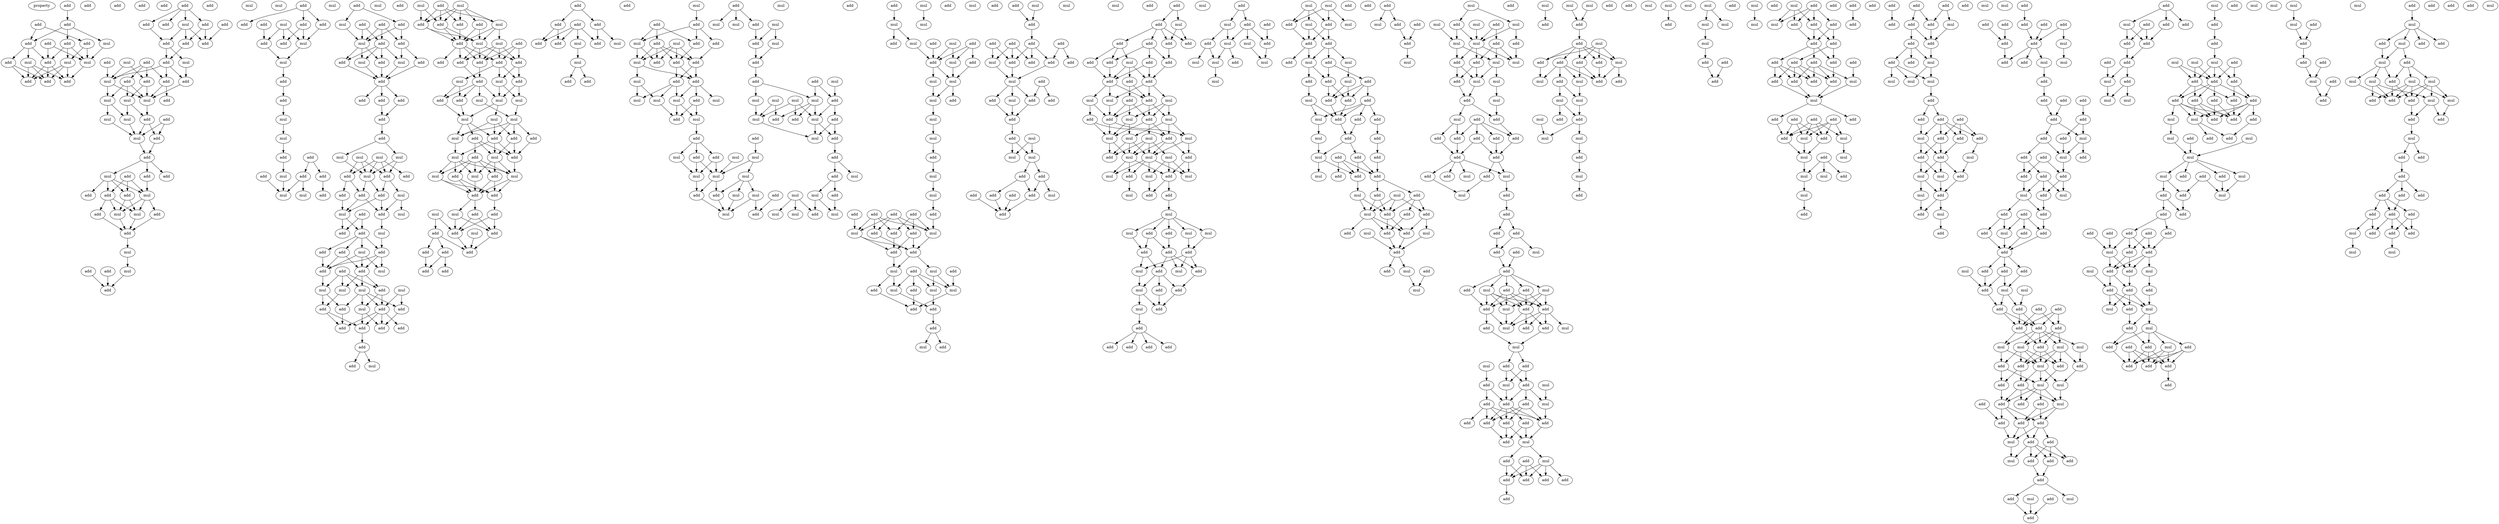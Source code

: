 digraph {
    node [fontcolor=black]
    property [mul=2,lf=1.7]
    0 [ label = add ];
    1 [ label = add ];
    2 [ label = add ];
    3 [ label = mul ];
    4 [ label = add ];
    5 [ label = add ];
    6 [ label = add ];
    7 [ label = add ];
    8 [ label = add ];
    9 [ label = mul ];
    10 [ label = add ];
    11 [ label = mul ];
    12 [ label = mul ];
    13 [ label = add ];
    14 [ label = add ];
    15 [ label = add ];
    16 [ label = add ];
    17 [ label = add ];
    18 [ label = add ];
    19 [ label = add ];
    20 [ label = add ];
    21 [ label = add ];
    22 [ label = add ];
    23 [ label = mul ];
    24 [ label = add ];
    25 [ label = add ];
    26 [ label = add ];
    27 [ label = add ];
    28 [ label = add ];
    29 [ label = mul ];
    30 [ label = mul ];
    31 [ label = add ];
    32 [ label = add ];
    33 [ label = add ];
    34 [ label = add ];
    35 [ label = add ];
    36 [ label = mul ];
    37 [ label = add ];
    38 [ label = add ];
    39 [ label = mul ];
    40 [ label = mul ];
    41 [ label = mul ];
    42 [ label = add ];
    43 [ label = mul ];
    44 [ label = add ];
    45 [ label = add ];
    46 [ label = mul ];
    47 [ label = mul ];
    48 [ label = add ];
    49 [ label = add ];
    50 [ label = add ];
    51 [ label = add ];
    52 [ label = add ];
    53 [ label = add ];
    54 [ label = mul ];
    55 [ label = add ];
    56 [ label = mul ];
    57 [ label = add ];
    58 [ label = add ];
    59 [ label = mul ];
    60 [ label = add ];
    61 [ label = add ];
    62 [ label = mul ];
    63 [ label = add ];
    64 [ label = mul ];
    65 [ label = add ];
    66 [ label = add ];
    67 [ label = mul ];
    68 [ label = mul ];
    69 [ label = mul ];
    70 [ label = add ];
    71 [ label = add ];
    72 [ label = add ];
    73 [ label = mul ];
    74 [ label = add ];
    75 [ label = add ];
    76 [ label = add ];
    77 [ label = mul ];
    78 [ label = add ];
    79 [ label = add ];
    80 [ label = mul ];
    81 [ label = add ];
    82 [ label = mul ];
    83 [ label = add ];
    84 [ label = mul ];
    85 [ label = mul ];
    86 [ label = add ];
    87 [ label = add ];
    88 [ label = add ];
    89 [ label = add ];
    90 [ label = mul ];
    91 [ label = add ];
    92 [ label = add ];
    93 [ label = mul ];
    94 [ label = mul ];
    95 [ label = add ];
    96 [ label = mul ];
    97 [ label = add ];
    98 [ label = add ];
    99 [ label = add ];
    100 [ label = add ];
    101 [ label = mul ];
    102 [ label = add ];
    103 [ label = mul ];
    104 [ label = add ];
    105 [ label = add ];
    106 [ label = add ];
    107 [ label = mul ];
    108 [ label = add ];
    109 [ label = add ];
    110 [ label = mul ];
    111 [ label = add ];
    112 [ label = add ];
    113 [ label = add ];
    114 [ label = add ];
    115 [ label = mul ];
    116 [ label = mul ];
    117 [ label = mul ];
    118 [ label = mul ];
    119 [ label = add ];
    120 [ label = mul ];
    121 [ label = add ];
    122 [ label = add ];
    123 [ label = add ];
    124 [ label = add ];
    125 [ label = mul ];
    126 [ label = add ];
    127 [ label = add ];
    128 [ label = add ];
    129 [ label = mul ];
    130 [ label = mul ];
    131 [ label = add ];
    132 [ label = mul ];
    133 [ label = add ];
    134 [ label = mul ];
    135 [ label = add ];
    136 [ label = add ];
    137 [ label = add ];
    138 [ label = mul ];
    139 [ label = add ];
    140 [ label = add ];
    141 [ label = add ];
    142 [ label = mul ];
    143 [ label = mul ];
    144 [ label = mul ];
    145 [ label = add ];
    146 [ label = mul ];
    147 [ label = add ];
    148 [ label = mul ];
    149 [ label = add ];
    150 [ label = add ];
    151 [ label = add ];
    152 [ label = add ];
    153 [ label = add ];
    154 [ label = add ];
    155 [ label = add ];
    156 [ label = add ];
    157 [ label = add ];
    158 [ label = mul ];
    159 [ label = add ];
    160 [ label = mul ];
    161 [ label = add ];
    162 [ label = mul ];
    163 [ label = mul ];
    164 [ label = add ];
    165 [ label = add ];
    166 [ label = add ];
    167 [ label = add ];
    168 [ label = mul ];
    169 [ label = add ];
    170 [ label = mul ];
    171 [ label = add ];
    172 [ label = add ];
    173 [ label = add ];
    174 [ label = add ];
    175 [ label = add ];
    176 [ label = add ];
    177 [ label = mul ];
    178 [ label = add ];
    179 [ label = add ];
    180 [ label = mul ];
    181 [ label = add ];
    182 [ label = add ];
    183 [ label = mul ];
    184 [ label = mul ];
    185 [ label = mul ];
    186 [ label = mul ];
    187 [ label = mul ];
    188 [ label = mul ];
    189 [ label = add ];
    190 [ label = add ];
    191 [ label = mul ];
    192 [ label = add ];
    193 [ label = add ];
    194 [ label = mul ];
    195 [ label = add ];
    196 [ label = mul ];
    197 [ label = add ];
    198 [ label = mul ];
    199 [ label = mul ];
    200 [ label = add ];
    201 [ label = mul ];
    202 [ label = add ];
    203 [ label = add ];
    204 [ label = add ];
    205 [ label = mul ];
    206 [ label = mul ];
    207 [ label = add ];
    208 [ label = add ];
    209 [ label = add ];
    210 [ label = add ];
    211 [ label = add ];
    212 [ label = mul ];
    213 [ label = add ];
    214 [ label = add ];
    215 [ label = add ];
    216 [ label = add ];
    217 [ label = add ];
    218 [ label = add ];
    219 [ label = add ];
    220 [ label = add ];
    221 [ label = add ];
    222 [ label = add ];
    223 [ label = mul ];
    224 [ label = mul ];
    225 [ label = add ];
    226 [ label = add ];
    227 [ label = mul ];
    228 [ label = add ];
    229 [ label = add ];
    230 [ label = add ];
    231 [ label = mul ];
    232 [ label = add ];
    233 [ label = add ];
    234 [ label = mul ];
    235 [ label = add ];
    236 [ label = add ];
    237 [ label = add ];
    238 [ label = mul ];
    239 [ label = mul ];
    240 [ label = add ];
    241 [ label = add ];
    242 [ label = add ];
    243 [ label = add ];
    244 [ label = mul ];
    245 [ label = add ];
    246 [ label = mul ];
    247 [ label = mul ];
    248 [ label = mul ];
    249 [ label = mul ];
    250 [ label = add ];
    251 [ label = add ];
    252 [ label = mul ];
    253 [ label = add ];
    254 [ label = add ];
    255 [ label = add ];
    256 [ label = mul ];
    257 [ label = mul ];
    258 [ label = mul ];
    259 [ label = add ];
    260 [ label = mul ];
    261 [ label = mul ];
    262 [ label = mul ];
    263 [ label = add ];
    264 [ label = add ];
    265 [ label = add ];
    266 [ label = mul ];
    267 [ label = mul ];
    268 [ label = mul ];
    269 [ label = add ];
    270 [ label = add ];
    271 [ label = mul ];
    272 [ label = mul ];
    273 [ label = mul ];
    274 [ label = mul ];
    275 [ label = add ];
    276 [ label = add ];
    277 [ label = mul ];
    278 [ label = add ];
    279 [ label = add ];
    280 [ label = mul ];
    281 [ label = add ];
    282 [ label = mul ];
    283 [ label = mul ];
    284 [ label = mul ];
    285 [ label = mul ];
    286 [ label = add ];
    287 [ label = mul ];
    288 [ label = add ];
    289 [ label = add ];
    290 [ label = mul ];
    291 [ label = add ];
    292 [ label = add ];
    293 [ label = mul ];
    294 [ label = add ];
    295 [ label = add ];
    296 [ label = mul ];
    297 [ label = add ];
    298 [ label = mul ];
    299 [ label = add ];
    300 [ label = mul ];
    301 [ label = add ];
    302 [ label = mul ];
    303 [ label = mul ];
    304 [ label = add ];
    305 [ label = mul ];
    306 [ label = mul ];
    307 [ label = add ];
    308 [ label = mul ];
    309 [ label = mul ];
    310 [ label = add ];
    311 [ label = add ];
    312 [ label = add ];
    313 [ label = add ];
    314 [ label = mul ];
    315 [ label = mul ];
    316 [ label = mul ];
    317 [ label = mul ];
    318 [ label = add ];
    319 [ label = mul ];
    320 [ label = mul ];
    321 [ label = add ];
    322 [ label = mul ];
    323 [ label = add ];
    324 [ label = mul ];
    325 [ label = mul ];
    326 [ label = mul ];
    327 [ label = mul ];
    328 [ label = add ];
    329 [ label = add ];
    330 [ label = add ];
    331 [ label = add ];
    332 [ label = add ];
    333 [ label = mul ];
    334 [ label = add ];
    335 [ label = add ];
    336 [ label = mul ];
    337 [ label = add ];
    338 [ label = add ];
    339 [ label = add ];
    340 [ label = add ];
    341 [ label = add ];
    342 [ label = mul ];
    343 [ label = add ];
    344 [ label = mul ];
    345 [ label = add ];
    346 [ label = mul ];
    347 [ label = add ];
    348 [ label = mul ];
    349 [ label = mul ];
    350 [ label = add ];
    351 [ label = add ];
    352 [ label = add ];
    353 [ label = mul ];
    354 [ label = add ];
    355 [ label = add ];
    356 [ label = mul ];
    357 [ label = mul ];
    358 [ label = add ];
    359 [ label = add ];
    360 [ label = add ];
    361 [ label = add ];
    362 [ label = add ];
    363 [ label = add ];
    364 [ label = mul ];
    365 [ label = add ];
    366 [ label = add ];
    367 [ label = add ];
    368 [ label = add ];
    369 [ label = mul ];
    370 [ label = add ];
    371 [ label = mul ];
    372 [ label = mul ];
    373 [ label = add ];
    374 [ label = add ];
    375 [ label = add ];
    376 [ label = add ];
    377 [ label = mul ];
    378 [ label = mul ];
    379 [ label = mul ];
    380 [ label = add ];
    381 [ label = add ];
    382 [ label = add ];
    383 [ label = add ];
    384 [ label = add ];
    385 [ label = add ];
    386 [ label = add ];
    387 [ label = mul ];
    388 [ label = add ];
    389 [ label = add ];
    390 [ label = mul ];
    391 [ label = add ];
    392 [ label = add ];
    393 [ label = add ];
    394 [ label = add ];
    395 [ label = add ];
    396 [ label = mul ];
    397 [ label = add ];
    398 [ label = add ];
    399 [ label = add ];
    400 [ label = add ];
    401 [ label = add ];
    402 [ label = add ];
    403 [ label = add ];
    404 [ label = mul ];
    405 [ label = mul ];
    406 [ label = mul ];
    407 [ label = add ];
    408 [ label = add ];
    409 [ label = mul ];
    410 [ label = add ];
    411 [ label = mul ];
    412 [ label = add ];
    413 [ label = add ];
    414 [ label = mul ];
    415 [ label = mul ];
    416 [ label = mul ];
    417 [ label = mul ];
    418 [ label = add ];
    419 [ label = add ];
    420 [ label = mul ];
    421 [ label = mul ];
    422 [ label = add ];
    423 [ label = mul ];
    424 [ label = add ];
    425 [ label = mul ];
    426 [ label = mul ];
    427 [ label = mul ];
    428 [ label = add ];
    429 [ label = add ];
    430 [ label = add ];
    431 [ label = mul ];
    432 [ label = mul ];
    433 [ label = mul ];
    434 [ label = mul ];
    435 [ label = mul ];
    436 [ label = add ];
    437 [ label = add ];
    438 [ label = add ];
    439 [ label = add ];
    440 [ label = add ];
    441 [ label = mul ];
    442 [ label = mul ];
    443 [ label = add ];
    444 [ label = add ];
    445 [ label = mul ];
    446 [ label = add ];
    447 [ label = add ];
    448 [ label = mul ];
    449 [ label = add ];
    450 [ label = add ];
    451 [ label = mul ];
    452 [ label = add ];
    453 [ label = add ];
    454 [ label = add ];
    455 [ label = add ];
    456 [ label = add ];
    457 [ label = mul ];
    458 [ label = add ];
    459 [ label = add ];
    460 [ label = add ];
    461 [ label = mul ];
    462 [ label = add ];
    463 [ label = mul ];
    464 [ label = add ];
    465 [ label = mul ];
    466 [ label = mul ];
    467 [ label = mul ];
    468 [ label = mul ];
    469 [ label = mul ];
    470 [ label = mul ];
    471 [ label = mul ];
    472 [ label = add ];
    473 [ label = mul ];
    474 [ label = add ];
    475 [ label = add ];
    476 [ label = add ];
    477 [ label = add ];
    478 [ label = mul ];
    479 [ label = add ];
    480 [ label = mul ];
    481 [ label = add ];
    482 [ label = add ];
    483 [ label = mul ];
    484 [ label = add ];
    485 [ label = add ];
    486 [ label = mul ];
    487 [ label = add ];
    488 [ label = add ];
    489 [ label = mul ];
    490 [ label = add ];
    491 [ label = add ];
    492 [ label = add ];
    493 [ label = add ];
    494 [ label = add ];
    495 [ label = mul ];
    496 [ label = mul ];
    497 [ label = add ];
    498 [ label = add ];
    499 [ label = add ];
    500 [ label = add ];
    501 [ label = add ];
    502 [ label = mul ];
    503 [ label = add ];
    504 [ label = add ];
    505 [ label = add ];
    506 [ label = mul ];
    507 [ label = mul ];
    508 [ label = add ];
    509 [ label = mul ];
    510 [ label = add ];
    511 [ label = add ];
    512 [ label = add ];
    513 [ label = add ];
    514 [ label = mul ];
    515 [ label = add ];
    516 [ label = mul ];
    517 [ label = add ];
    518 [ label = add ];
    519 [ label = mul ];
    520 [ label = add ];
    521 [ label = add ];
    522 [ label = mul ];
    523 [ label = add ];
    524 [ label = add ];
    525 [ label = add ];
    526 [ label = mul ];
    527 [ label = add ];
    528 [ label = add ];
    529 [ label = mul ];
    530 [ label = mul ];
    531 [ label = mul ];
    532 [ label = add ];
    533 [ label = mul ];
    534 [ label = add ];
    535 [ label = mul ];
    536 [ label = add ];
    537 [ label = add ];
    538 [ label = mul ];
    539 [ label = mul ];
    540 [ label = add ];
    541 [ label = add ];
    542 [ label = mul ];
    543 [ label = mul ];
    544 [ label = mul ];
    545 [ label = add ];
    546 [ label = mul ];
    547 [ label = add ];
    548 [ label = mul ];
    549 [ label = add ];
    550 [ label = add ];
    551 [ label = add ];
    552 [ label = mul ];
    553 [ label = add ];
    554 [ label = add ];
    555 [ label = add ];
    556 [ label = add ];
    557 [ label = add ];
    558 [ label = add ];
    559 [ label = add ];
    560 [ label = mul ];
    561 [ label = add ];
    562 [ label = mul ];
    563 [ label = add ];
    564 [ label = add ];
    565 [ label = add ];
    566 [ label = mul ];
    567 [ label = add ];
    568 [ label = add ];
    569 [ label = add ];
    570 [ label = add ];
    571 [ label = mul ];
    572 [ label = add ];
    573 [ label = mul ];
    574 [ label = add ];
    575 [ label = add ];
    576 [ label = add ];
    577 [ label = add ];
    578 [ label = mul ];
    579 [ label = mul ];
    580 [ label = add ];
    581 [ label = add ];
    582 [ label = add ];
    583 [ label = add ];
    584 [ label = mul ];
    585 [ label = add ];
    586 [ label = add ];
    587 [ label = mul ];
    588 [ label = mul ];
    589 [ label = add ];
    590 [ label = mul ];
    591 [ label = add ];
    592 [ label = add ];
    593 [ label = mul ];
    594 [ label = add ];
    595 [ label = add ];
    596 [ label = mul ];
    597 [ label = mul ];
    598 [ label = add ];
    599 [ label = mul ];
    600 [ label = add ];
    601 [ label = add ];
    602 [ label = add ];
    603 [ label = add ];
    604 [ label = add ];
    605 [ label = add ];
    606 [ label = add ];
    607 [ label = add ];
    608 [ label = mul ];
    609 [ label = mul ];
    610 [ label = add ];
    611 [ label = add ];
    612 [ label = add ];
    613 [ label = add ];
    614 [ label = add ];
    615 [ label = add ];
    616 [ label = add ];
    617 [ label = mul ];
    618 [ label = add ];
    619 [ label = mul ];
    620 [ label = add ];
    621 [ label = add ];
    622 [ label = add ];
    623 [ label = mul ];
    624 [ label = mul ];
    625 [ label = add ];
    626 [ label = add ];
    627 [ label = add ];
    628 [ label = add ];
    629 [ label = add ];
    630 [ label = mul ];
    631 [ label = add ];
    632 [ label = add ];
    633 [ label = mul ];
    634 [ label = mul ];
    635 [ label = mul ];
    636 [ label = mul ];
    637 [ label = add ];
    638 [ label = add ];
    639 [ label = mul ];
    640 [ label = mul ];
    641 [ label = mul ];
    642 [ label = add ];
    643 [ label = mul ];
    644 [ label = mul ];
    645 [ label = mul ];
    646 [ label = mul ];
    647 [ label = add ];
    648 [ label = add ];
    649 [ label = mul ];
    650 [ label = add ];
    651 [ label = mul ];
    652 [ label = mul ];
    653 [ label = add ];
    654 [ label = mul ];
    655 [ label = add ];
    656 [ label = add ];
    657 [ label = add ];
    658 [ label = mul ];
    659 [ label = add ];
    660 [ label = mul ];
    661 [ label = add ];
    662 [ label = mul ];
    663 [ label = add ];
    664 [ label = add ];
    665 [ label = add ];
    666 [ label = add ];
    667 [ label = add ];
    668 [ label = add ];
    669 [ label = add ];
    670 [ label = add ];
    671 [ label = add ];
    672 [ label = mul ];
    673 [ label = add ];
    674 [ label = add ];
    675 [ label = add ];
    676 [ label = add ];
    677 [ label = mul ];
    678 [ label = add ];
    679 [ label = add ];
    680 [ label = add ];
    681 [ label = add ];
    682 [ label = add ];
    683 [ label = mul ];
    684 [ label = add ];
    685 [ label = mul ];
    686 [ label = add ];
    687 [ label = add ];
    688 [ label = mul ];
    689 [ label = mul ];
    690 [ label = add ];
    691 [ label = mul ];
    692 [ label = mul ];
    693 [ label = add ];
    694 [ label = mul ];
    695 [ label = add ];
    696 [ label = add ];
    697 [ label = add ];
    698 [ label = add ];
    699 [ label = add ];
    700 [ label = add ];
    701 [ label = add ];
    702 [ label = add ];
    703 [ label = add ];
    704 [ label = add ];
    705 [ label = add ];
    706 [ label = mul ];
    707 [ label = add ];
    708 [ label = add ];
    709 [ label = mul ];
    710 [ label = mul ];
    711 [ label = add ];
    712 [ label = add ];
    713 [ label = mul ];
    714 [ label = mul ];
    715 [ label = mul ];
    716 [ label = add ];
    717 [ label = add ];
    718 [ label = add ];
    719 [ label = add ];
    720 [ label = add ];
    721 [ label = mul ];
    722 [ label = add ];
    723 [ label = add ];
    724 [ label = add ];
    725 [ label = mul ];
    726 [ label = add ];
    727 [ label = mul ];
    728 [ label = add ];
    729 [ label = mul ];
    730 [ label = mul ];
    731 [ label = add ];
    732 [ label = add ];
    733 [ label = mul ];
    734 [ label = mul ];
    735 [ label = add ];
    736 [ label = add ];
    737 [ label = add ];
    738 [ label = add ];
    739 [ label = add ];
    740 [ label = add ];
    741 [ label = add ];
    742 [ label = add ];
    743 [ label = mul ];
    744 [ label = add ];
    745 [ label = add ];
    746 [ label = add ];
    747 [ label = mul ];
    748 [ label = mul ];
    749 [ label = add ];
    750 [ label = add ];
    751 [ label = add ];
    752 [ label = add ];
    753 [ label = add ];
    754 [ label = add ];
    755 [ label = add ];
    756 [ label = add ];
    757 [ label = mul ];
    758 [ label = add ];
    759 [ label = add ];
    760 [ label = add ];
    761 [ label = mul ];
    762 [ label = add ];
    763 [ label = add ];
    764 [ label = add ];
    765 [ label = add ];
    766 [ label = mul ];
    767 [ label = mul ];
    768 [ label = add ];
    769 [ label = add ];
    770 [ label = add ];
    771 [ label = add ];
    772 [ label = mul ];
    773 [ label = add ];
    774 [ label = add ];
    775 [ label = add ];
    776 [ label = add ];
    777 [ label = mul ];
    778 [ label = add ];
    779 [ label = add ];
    780 [ label = add ];
    781 [ label = mul ];
    782 [ label = mul ];
    783 [ label = add ];
    784 [ label = add ];
    785 [ label = add ];
    786 [ label = add ];
    787 [ label = add ];
    788 [ label = add ];
    789 [ label = add ];
    790 [ label = mul ];
    791 [ label = mul ];
    792 [ label = add ];
    793 [ label = mul ];
    794 [ label = mul ];
    795 [ label = add ];
    796 [ label = mul ];
    797 [ label = add ];
    798 [ label = add ];
    799 [ label = add ];
    800 [ label = add ];
    801 [ label = mul ];
    802 [ label = add ];
    803 [ label = mul ];
    804 [ label = add ];
    805 [ label = mul ];
    806 [ label = add ];
    807 [ label = add ];
    808 [ label = add ];
    809 [ label = add ];
    810 [ label = add ];
    811 [ label = add ];
    812 [ label = add ];
    813 [ label = mul ];
    814 [ label = add ];
    815 [ label = add ];
    816 [ label = add ];
    817 [ label = mul ];
    818 [ label = add ];
    819 [ label = add ];
    820 [ label = add ];
    821 [ label = mul ];
    822 [ label = mul ];
    823 [ label = add ];
    824 [ label = add ];
    825 [ label = add ];
    826 [ label = add ];
    827 [ label = add ];
    828 [ label = add ];
    829 [ label = mul ];
    830 [ label = add ];
    831 [ label = add ];
    832 [ label = add ];
    833 [ label = add ];
    834 [ label = mul ];
    835 [ label = add ];
    836 [ label = mul ];
    837 [ label = add ];
    838 [ label = mul ];
    839 [ label = mul ];
    840 [ label = mul ];
    841 [ label = add ];
    842 [ label = add ];
    843 [ label = add ];
    844 [ label = mul ];
    845 [ label = mul ];
    846 [ label = mul ];
    847 [ label = add ];
    848 [ label = add ];
    849 [ label = add ];
    850 [ label = add ];
    851 [ label = add ];
    852 [ label = add ];
    853 [ label = add ];
    854 [ label = add ];
    855 [ label = add ];
    856 [ label = add ];
    857 [ label = mul ];
    858 [ label = add ];
    859 [ label = mul ];
    860 [ label = add ];
    861 [ label = add ];
    862 [ label = mul ];
    863 [ label = mul ];
    864 [ label = add ];
    865 [ label = mul ];
    866 [ label = add ];
    867 [ label = mul ];
    868 [ label = mul ];
    869 [ label = add ];
    870 [ label = add ];
    871 [ label = mul ];
    872 [ label = add ];
    873 [ label = add ];
    874 [ label = add ];
    875 [ label = add ];
    876 [ label = add ];
    877 [ label = add ];
    878 [ label = add ];
    879 [ label = add ];
    880 [ label = add ];
    881 [ label = mul ];
    882 [ label = add ];
    883 [ label = add ];
    884 [ label = add ];
    885 [ label = add ];
    886 [ label = mul ];
    887 [ label = mul ];
    888 [ label = add ];
    889 [ label = add ];
    890 [ label = add ];
    891 [ label = add ];
    892 [ label = mul ];
    893 [ label = mul ];
    894 [ label = add ];
    895 [ label = mul ];
    896 [ label = mul ];
    897 [ label = add ];
    898 [ label = add ];
    899 [ label = add ];
    900 [ label = add ];
    901 [ label = add ];
    902 [ label = add ];
    903 [ label = add ];
    904 [ label = mul ];
    905 [ label = add ];
    906 [ label = mul ];
    907 [ label = mul ];
    908 [ label = add ];
    909 [ label = mul ];
    910 [ label = add ];
    911 [ label = add ];
    912 [ label = add ];
    913 [ label = mul ];
    914 [ label = add ];
    915 [ label = add ];
    916 [ label = add ];
    917 [ label = mul ];
    918 [ label = add ];
    919 [ label = add ];
    920 [ label = add ];
    921 [ label = mul ];
    922 [ label = add ];
    923 [ label = mul ];
    924 [ label = add ];
    925 [ label = mul ];
    926 [ label = mul ];
    927 [ label = add ];
    928 [ label = mul ];
    929 [ label = mul ];
    930 [ label = mul ];
    931 [ label = add ];
    932 [ label = add ];
    933 [ label = add ];
    934 [ label = mul ];
    935 [ label = add ];
    936 [ label = add ];
    937 [ label = mul ];
    938 [ label = add ];
    939 [ label = add ];
    940 [ label = add ];
    941 [ label = add ];
    942 [ label = add ];
    943 [ label = add ];
    944 [ label = add ];
    945 [ label = add ];
    946 [ label = add ];
    947 [ label = add ];
    948 [ label = add ];
    949 [ label = mul ];
    950 [ label = add ];
    951 [ label = add ];
    952 [ label = add ];
    953 [ label = mul ];
    954 [ label = mul ];
    955 [ label = mul ];
    0 -> 2 [ name = 0 ];
    1 -> 5 [ name = 1 ];
    1 -> 6 [ name = 2 ];
    2 -> 3 [ name = 3 ];
    2 -> 5 [ name = 4 ];
    2 -> 7 [ name = 5 ];
    3 -> 11 [ name = 6 ];
    4 -> 10 [ name = 7 ];
    4 -> 11 [ name = 8 ];
    5 -> 8 [ name = 9 ];
    5 -> 10 [ name = 10 ];
    5 -> 12 [ name = 11 ];
    6 -> 9 [ name = 12 ];
    6 -> 11 [ name = 13 ];
    7 -> 9 [ name = 14 ];
    7 -> 10 [ name = 15 ];
    7 -> 11 [ name = 16 ];
    8 -> 13 [ name = 17 ];
    8 -> 14 [ name = 18 ];
    9 -> 13 [ name = 19 ];
    9 -> 14 [ name = 20 ];
    9 -> 16 [ name = 21 ];
    10 -> 13 [ name = 22 ];
    10 -> 14 [ name = 23 ];
    10 -> 16 [ name = 24 ];
    11 -> 16 [ name = 25 ];
    12 -> 13 [ name = 26 ];
    12 -> 14 [ name = 27 ];
    12 -> 16 [ name = 28 ];
    20 -> 22 [ name = 29 ];
    20 -> 23 [ name = 30 ];
    20 -> 24 [ name = 31 ];
    20 -> 25 [ name = 32 ];
    21 -> 26 [ name = 33 ];
    23 -> 26 [ name = 34 ];
    23 -> 27 [ name = 35 ];
    23 -> 28 [ name = 36 ];
    24 -> 26 [ name = 37 ];
    24 -> 27 [ name = 38 ];
    25 -> 28 [ name = 39 ];
    27 -> 32 [ name = 40 ];
    28 -> 30 [ name = 41 ];
    28 -> 32 [ name = 42 ];
    29 -> 34 [ name = 43 ];
    29 -> 36 [ name = 44 ];
    30 -> 38 [ name = 45 ];
    31 -> 36 [ name = 46 ];
    32 -> 36 [ name = 47 ];
    32 -> 37 [ name = 48 ];
    32 -> 38 [ name = 49 ];
    33 -> 34 [ name = 50 ];
    33 -> 35 [ name = 51 ];
    33 -> 36 [ name = 52 ];
    33 -> 37 [ name = 53 ];
    34 -> 40 [ name = 54 ];
    34 -> 41 [ name = 55 ];
    35 -> 39 [ name = 56 ];
    35 -> 40 [ name = 57 ];
    35 -> 41 [ name = 58 ];
    36 -> 39 [ name = 59 ];
    36 -> 41 [ name = 60 ];
    37 -> 41 [ name = 61 ];
    37 -> 42 [ name = 62 ];
    38 -> 41 [ name = 63 ];
    39 -> 43 [ name = 64 ];
    39 -> 46 [ name = 65 ];
    40 -> 43 [ name = 66 ];
    40 -> 45 [ name = 67 ];
    41 -> 45 [ name = 68 ];
    43 -> 47 [ name = 69 ];
    44 -> 47 [ name = 70 ];
    44 -> 48 [ name = 71 ];
    45 -> 47 [ name = 72 ];
    45 -> 48 [ name = 73 ];
    46 -> 47 [ name = 74 ];
    47 -> 50 [ name = 75 ];
    48 -> 50 [ name = 76 ];
    50 -> 51 [ name = 77 ];
    50 -> 53 [ name = 78 ];
    50 -> 54 [ name = 79 ];
    51 -> 56 [ name = 80 ];
    52 -> 55 [ name = 81 ];
    52 -> 56 [ name = 82 ];
    52 -> 58 [ name = 83 ];
    54 -> 55 [ name = 84 ];
    54 -> 56 [ name = 85 ];
    54 -> 57 [ name = 86 ];
    54 -> 58 [ name = 87 ];
    55 -> 59 [ name = 88 ];
    55 -> 61 [ name = 89 ];
    55 -> 62 [ name = 90 ];
    56 -> 59 [ name = 91 ];
    56 -> 60 [ name = 92 ];
    56 -> 62 [ name = 93 ];
    58 -> 59 [ name = 94 ];
    58 -> 62 [ name = 95 ];
    59 -> 63 [ name = 96 ];
    60 -> 63 [ name = 97 ];
    61 -> 63 [ name = 98 ];
    62 -> 63 [ name = 99 ];
    63 -> 64 [ name = 100 ];
    64 -> 69 [ name = 101 ];
    65 -> 70 [ name = 102 ];
    66 -> 70 [ name = 103 ];
    69 -> 70 [ name = 104 ];
    71 -> 72 [ name = 105 ];
    71 -> 74 [ name = 106 ];
    71 -> 75 [ name = 107 ];
    73 -> 77 [ name = 108 ];
    73 -> 78 [ name = 109 ];
    73 -> 79 [ name = 110 ];
    74 -> 77 [ name = 111 ];
    74 -> 79 [ name = 112 ];
    75 -> 77 [ name = 113 ];
    76 -> 78 [ name = 114 ];
    77 -> 80 [ name = 115 ];
    78 -> 80 [ name = 116 ];
    80 -> 81 [ name = 117 ];
    81 -> 83 [ name = 118 ];
    83 -> 84 [ name = 119 ];
    84 -> 85 [ name = 120 ];
    85 -> 87 [ name = 121 ];
    86 -> 88 [ name = 122 ];
    86 -> 91 [ name = 123 ];
    87 -> 90 [ name = 124 ];
    88 -> 92 [ name = 125 ];
    89 -> 94 [ name = 126 ];
    90 -> 94 [ name = 127 ];
    91 -> 93 [ name = 128 ];
    91 -> 94 [ name = 129 ];
    95 -> 96 [ name = 130 ];
    95 -> 98 [ name = 131 ];
    96 -> 101 [ name = 132 ];
    97 -> 101 [ name = 133 ];
    97 -> 102 [ name = 134 ];
    98 -> 100 [ name = 135 ];
    98 -> 101 [ name = 136 ];
    99 -> 100 [ name = 137 ];
    99 -> 101 [ name = 138 ];
    99 -> 102 [ name = 139 ];
    100 -> 106 [ name = 140 ];
    100 -> 107 [ name = 141 ];
    101 -> 103 [ name = 142 ];
    101 -> 104 [ name = 143 ];
    101 -> 105 [ name = 144 ];
    102 -> 103 [ name = 145 ];
    102 -> 104 [ name = 146 ];
    102 -> 105 [ name = 147 ];
    102 -> 107 [ name = 148 ];
    103 -> 108 [ name = 149 ];
    104 -> 108 [ name = 150 ];
    105 -> 108 [ name = 151 ];
    106 -> 108 [ name = 152 ];
    107 -> 108 [ name = 153 ];
    108 -> 109 [ name = 154 ];
    108 -> 111 [ name = 155 ];
    108 -> 112 [ name = 156 ];
    111 -> 113 [ name = 157 ];
    112 -> 113 [ name = 158 ];
    113 -> 114 [ name = 159 ];
    114 -> 115 [ name = 160 ];
    114 -> 116 [ name = 161 ];
    115 -> 120 [ name = 162 ];
    115 -> 121 [ name = 163 ];
    116 -> 120 [ name = 164 ];
    117 -> 119 [ name = 165 ];
    117 -> 120 [ name = 166 ];
    117 -> 121 [ name = 167 ];
    118 -> 119 [ name = 168 ];
    118 -> 120 [ name = 169 ];
    118 -> 121 [ name = 170 ];
    118 -> 122 [ name = 171 ];
    119 -> 123 [ name = 172 ];
    119 -> 126 [ name = 173 ];
    120 -> 124 [ name = 174 ];
    120 -> 126 [ name = 175 ];
    121 -> 124 [ name = 176 ];
    121 -> 125 [ name = 177 ];
    123 -> 130 [ name = 178 ];
    124 -> 127 [ name = 179 ];
    124 -> 130 [ name = 180 ];
    125 -> 127 [ name = 181 ];
    125 -> 129 [ name = 182 ];
    126 -> 127 [ name = 183 ];
    126 -> 130 [ name = 184 ];
    127 -> 132 [ name = 185 ];
    128 -> 131 [ name = 186 ];
    128 -> 133 [ name = 187 ];
    130 -> 131 [ name = 188 ];
    130 -> 133 [ name = 189 ];
    132 -> 137 [ name = 190 ];
    133 -> 134 [ name = 191 ];
    133 -> 135 [ name = 192 ];
    133 -> 136 [ name = 193 ];
    133 -> 137 [ name = 194 ];
    134 -> 138 [ name = 195 ];
    134 -> 140 [ name = 196 ];
    134 -> 141 [ name = 197 ];
    135 -> 140 [ name = 198 ];
    136 -> 140 [ name = 199 ];
    136 -> 141 [ name = 200 ];
    137 -> 138 [ name = 201 ];
    137 -> 140 [ name = 202 ];
    137 -> 141 [ name = 203 ];
    139 -> 142 [ name = 204 ];
    139 -> 143 [ name = 205 ];
    139 -> 144 [ name = 206 ];
    139 -> 145 [ name = 207 ];
    140 -> 143 [ name = 208 ];
    141 -> 142 [ name = 209 ];
    141 -> 144 [ name = 210 ];
    141 -> 145 [ name = 211 ];
    142 -> 148 [ name = 212 ];
    142 -> 149 [ name = 213 ];
    142 -> 150 [ name = 214 ];
    142 -> 151 [ name = 215 ];
    143 -> 147 [ name = 216 ];
    143 -> 151 [ name = 217 ];
    144 -> 147 [ name = 218 ];
    145 -> 148 [ name = 219 ];
    145 -> 150 [ name = 220 ];
    146 -> 149 [ name = 221 ];
    146 -> 150 [ name = 222 ];
    147 -> 152 [ name = 223 ];
    147 -> 155 [ name = 224 ];
    148 -> 153 [ name = 225 ];
    148 -> 155 [ name = 226 ];
    149 -> 153 [ name = 227 ];
    150 -> 152 [ name = 228 ];
    150 -> 153 [ name = 229 ];
    150 -> 154 [ name = 230 ];
    150 -> 155 [ name = 231 ];
    151 -> 152 [ name = 232 ];
    155 -> 156 [ name = 233 ];
    156 -> 157 [ name = 234 ];
    156 -> 158 [ name = 235 ];
    160 -> 164 [ name = 236 ];
    160 -> 165 [ name = 237 ];
    161 -> 163 [ name = 238 ];
    161 -> 164 [ name = 239 ];
    161 -> 165 [ name = 240 ];
    161 -> 167 [ name = 241 ];
    162 -> 163 [ name = 242 ];
    162 -> 164 [ name = 243 ];
    162 -> 165 [ name = 244 ];
    162 -> 166 [ name = 245 ];
    162 -> 167 [ name = 246 ];
    163 -> 168 [ name = 247 ];
    163 -> 169 [ name = 248 ];
    163 -> 170 [ name = 249 ];
    164 -> 168 [ name = 250 ];
    164 -> 169 [ name = 251 ];
    165 -> 168 [ name = 252 ];
    165 -> 169 [ name = 253 ];
    166 -> 168 [ name = 254 ];
    166 -> 169 [ name = 255 ];
    167 -> 169 [ name = 256 ];
    168 -> 172 [ name = 257 ];
    168 -> 174 [ name = 258 ];
    168 -> 176 [ name = 259 ];
    169 -> 172 [ name = 260 ];
    169 -> 173 [ name = 261 ];
    169 -> 174 [ name = 262 ];
    169 -> 175 [ name = 263 ];
    170 -> 172 [ name = 264 ];
    170 -> 173 [ name = 265 ];
    170 -> 174 [ name = 266 ];
    170 -> 176 [ name = 267 ];
    171 -> 172 [ name = 268 ];
    171 -> 173 [ name = 269 ];
    171 -> 176 [ name = 270 ];
    172 -> 179 [ name = 271 ];
    173 -> 177 [ name = 272 ];
    173 -> 178 [ name = 273 ];
    173 -> 180 [ name = 274 ];
    174 -> 179 [ name = 275 ];
    176 -> 178 [ name = 276 ];
    176 -> 180 [ name = 277 ];
    177 -> 181 [ name = 278 ];
    177 -> 182 [ name = 279 ];
    178 -> 183 [ name = 280 ];
    178 -> 184 [ name = 281 ];
    179 -> 181 [ name = 282 ];
    179 -> 182 [ name = 283 ];
    179 -> 183 [ name = 284 ];
    179 -> 185 [ name = 285 ];
    180 -> 183 [ name = 286 ];
    180 -> 184 [ name = 287 ];
    181 -> 186 [ name = 288 ];
    182 -> 186 [ name = 289 ];
    183 -> 186 [ name = 290 ];
    183 -> 187 [ name = 291 ];
    184 -> 188 [ name = 292 ];
    185 -> 188 [ name = 293 ];
    186 -> 191 [ name = 294 ];
    186 -> 192 [ name = 295 ];
    186 -> 193 [ name = 296 ];
    187 -> 189 [ name = 297 ];
    187 -> 191 [ name = 298 ];
    187 -> 193 [ name = 299 ];
    188 -> 189 [ name = 300 ];
    188 -> 190 [ name = 301 ];
    188 -> 191 [ name = 302 ];
    188 -> 193 [ name = 303 ];
    189 -> 194 [ name = 304 ];
    189 -> 197 [ name = 305 ];
    190 -> 197 [ name = 306 ];
    191 -> 196 [ name = 307 ];
    192 -> 194 [ name = 308 ];
    192 -> 195 [ name = 309 ];
    192 -> 197 [ name = 310 ];
    193 -> 194 [ name = 311 ];
    193 -> 196 [ name = 312 ];
    193 -> 197 [ name = 313 ];
    194 -> 198 [ name = 314 ];
    194 -> 200 [ name = 315 ];
    194 -> 201 [ name = 316 ];
    195 -> 198 [ name = 317 ];
    195 -> 199 [ name = 318 ];
    195 -> 200 [ name = 319 ];
    195 -> 201 [ name = 320 ];
    195 -> 202 [ name = 321 ];
    196 -> 198 [ name = 322 ];
    196 -> 199 [ name = 323 ];
    196 -> 201 [ name = 324 ];
    196 -> 202 [ name = 325 ];
    197 -> 198 [ name = 326 ];
    198 -> 203 [ name = 327 ];
    198 -> 204 [ name = 328 ];
    199 -> 203 [ name = 329 ];
    199 -> 204 [ name = 330 ];
    200 -> 203 [ name = 331 ];
    200 -> 204 [ name = 332 ];
    201 -> 203 [ name = 333 ];
    202 -> 203 [ name = 334 ];
    202 -> 204 [ name = 335 ];
    203 -> 206 [ name = 336 ];
    203 -> 208 [ name = 337 ];
    204 -> 207 [ name = 338 ];
    205 -> 209 [ name = 339 ];
    205 -> 210 [ name = 340 ];
    206 -> 210 [ name = 341 ];
    206 -> 211 [ name = 342 ];
    207 -> 210 [ name = 343 ];
    207 -> 211 [ name = 344 ];
    208 -> 210 [ name = 345 ];
    208 -> 211 [ name = 346 ];
    209 -> 213 [ name = 347 ];
    209 -> 214 [ name = 348 ];
    209 -> 215 [ name = 349 ];
    210 -> 213 [ name = 350 ];
    211 -> 213 [ name = 351 ];
    212 -> 213 [ name = 352 ];
    214 -> 217 [ name = 353 ];
    215 -> 216 [ name = 354 ];
    215 -> 217 [ name = 355 ];
    218 -> 220 [ name = 356 ];
    218 -> 221 [ name = 357 ];
    219 -> 222 [ name = 358 ];
    219 -> 223 [ name = 359 ];
    219 -> 225 [ name = 360 ];
    219 -> 226 [ name = 361 ];
    220 -> 224 [ name = 362 ];
    220 -> 226 [ name = 363 ];
    221 -> 222 [ name = 364 ];
    221 -> 225 [ name = 365 ];
    223 -> 227 [ name = 366 ];
    227 -> 228 [ name = 367 ];
    227 -> 229 [ name = 368 ];
    231 -> 232 [ name = 369 ];
    232 -> 235 [ name = 370 ];
    232 -> 237 [ name = 371 ];
    232 -> 238 [ name = 372 ];
    233 -> 235 [ name = 373 ];
    233 -> 236 [ name = 374 ];
    233 -> 238 [ name = 375 ];
    234 -> 239 [ name = 376 ];
    234 -> 240 [ name = 377 ];
    234 -> 241 [ name = 378 ];
    234 -> 242 [ name = 379 ];
    235 -> 240 [ name = 380 ];
    236 -> 239 [ name = 381 ];
    236 -> 240 [ name = 382 ];
    236 -> 241 [ name = 383 ];
    236 -> 242 [ name = 384 ];
    237 -> 241 [ name = 385 ];
    238 -> 239 [ name = 386 ];
    238 -> 242 [ name = 387 ];
    239 -> 243 [ name = 388 ];
    239 -> 244 [ name = 389 ];
    240 -> 243 [ name = 390 ];
    240 -> 245 [ name = 391 ];
    241 -> 243 [ name = 392 ];
    241 -> 245 [ name = 393 ];
    243 -> 248 [ name = 394 ];
    243 -> 249 [ name = 395 ];
    243 -> 250 [ name = 396 ];
    244 -> 246 [ name = 397 ];
    244 -> 247 [ name = 398 ];
    245 -> 246 [ name = 399 ];
    245 -> 247 [ name = 400 ];
    245 -> 248 [ name = 401 ];
    247 -> 251 [ name = 402 ];
    248 -> 251 [ name = 403 ];
    248 -> 252 [ name = 404 ];
    250 -> 251 [ name = 405 ];
    250 -> 252 [ name = 406 ];
    252 -> 253 [ name = 407 ];
    253 -> 255 [ name = 408 ];
    253 -> 256 [ name = 409 ];
    253 -> 259 [ name = 410 ];
    254 -> 257 [ name = 411 ];
    255 -> 260 [ name = 412 ];
    255 -> 261 [ name = 413 ];
    256 -> 260 [ name = 414 ];
    257 -> 261 [ name = 415 ];
    257 -> 262 [ name = 416 ];
    258 -> 261 [ name = 417 ];
    259 -> 260 [ name = 418 ];
    259 -> 261 [ name = 419 ];
    260 -> 263 [ name = 420 ];
    261 -> 263 [ name = 421 ];
    261 -> 265 [ name = 422 ];
    262 -> 265 [ name = 423 ];
    262 -> 266 [ name = 424 ];
    262 -> 267 [ name = 425 ];
    263 -> 268 [ name = 426 ];
    264 -> 269 [ name = 427 ];
    265 -> 268 [ name = 428 ];
    266 -> 268 [ name = 429 ];
    266 -> 269 [ name = 430 ];
    267 -> 268 [ name = 431 ];
    270 -> 271 [ name = 432 ];
    270 -> 273 [ name = 433 ];
    270 -> 275 [ name = 434 ];
    274 -> 276 [ name = 435 ];
    274 -> 277 [ name = 436 ];
    275 -> 276 [ name = 437 ];
    276 -> 278 [ name = 438 ];
    277 -> 278 [ name = 439 ];
    278 -> 279 [ name = 440 ];
    279 -> 283 [ name = 441 ];
    279 -> 284 [ name = 442 ];
    280 -> 286 [ name = 443 ];
    281 -> 284 [ name = 444 ];
    281 -> 286 [ name = 445 ];
    282 -> 287 [ name = 446 ];
    282 -> 290 [ name = 447 ];
    282 -> 291 [ name = 448 ];
    283 -> 287 [ name = 449 ];
    284 -> 289 [ name = 450 ];
    284 -> 290 [ name = 451 ];
    284 -> 291 [ name = 452 ];
    285 -> 287 [ name = 453 ];
    285 -> 289 [ name = 454 ];
    286 -> 288 [ name = 455 ];
    286 -> 290 [ name = 456 ];
    287 -> 293 [ name = 457 ];
    288 -> 292 [ name = 458 ];
    288 -> 293 [ name = 459 ];
    290 -> 292 [ name = 460 ];
    290 -> 293 [ name = 461 ];
    292 -> 294 [ name = 462 ];
    294 -> 295 [ name = 463 ];
    294 -> 296 [ name = 464 ];
    295 -> 298 [ name = 465 ];
    295 -> 299 [ name = 466 ];
    298 -> 301 [ name = 467 ];
    298 -> 305 [ name = 468 ];
    299 -> 305 [ name = 469 ];
    300 -> 301 [ name = 470 ];
    300 -> 302 [ name = 471 ];
    300 -> 303 [ name = 472 ];
    304 -> 306 [ name = 473 ];
    306 -> 309 [ name = 474 ];
    306 -> 310 [ name = 475 ];
    307 -> 312 [ name = 476 ];
    308 -> 312 [ name = 477 ];
    308 -> 314 [ name = 478 ];
    309 -> 312 [ name = 479 ];
    311 -> 312 [ name = 480 ];
    311 -> 313 [ name = 481 ];
    311 -> 314 [ name = 482 ];
    312 -> 315 [ name = 483 ];
    312 -> 316 [ name = 484 ];
    313 -> 315 [ name = 485 ];
    314 -> 315 [ name = 486 ];
    315 -> 317 [ name = 487 ];
    315 -> 318 [ name = 488 ];
    316 -> 317 [ name = 489 ];
    317 -> 319 [ name = 490 ];
    319 -> 322 [ name = 491 ];
    320 -> 324 [ name = 492 ];
    322 -> 323 [ name = 493 ];
    323 -> 325 [ name = 494 ];
    325 -> 327 [ name = 495 ];
    327 -> 328 [ name = 496 ];
    328 -> 333 [ name = 497 ];
    329 -> 333 [ name = 498 ];
    329 -> 334 [ name = 499 ];
    329 -> 335 [ name = 500 ];
    330 -> 333 [ name = 501 ];
    330 -> 334 [ name = 502 ];
    330 -> 336 [ name = 503 ];
    330 -> 337 [ name = 504 ];
    331 -> 336 [ name = 505 ];
    332 -> 333 [ name = 506 ];
    332 -> 335 [ name = 507 ];
    332 -> 336 [ name = 508 ];
    332 -> 337 [ name = 509 ];
    333 -> 338 [ name = 510 ];
    334 -> 338 [ name = 511 ];
    334 -> 339 [ name = 512 ];
    335 -> 339 [ name = 513 ];
    336 -> 338 [ name = 514 ];
    336 -> 339 [ name = 515 ];
    337 -> 338 [ name = 516 ];
    338 -> 342 [ name = 517 ];
    338 -> 344 [ name = 518 ];
    339 -> 342 [ name = 519 ];
    341 -> 346 [ name = 520 ];
    341 -> 347 [ name = 521 ];
    341 -> 348 [ name = 522 ];
    341 -> 349 [ name = 523 ];
    342 -> 345 [ name = 524 ];
    342 -> 349 [ name = 525 ];
    343 -> 346 [ name = 526 ];
    344 -> 346 [ name = 527 ];
    344 -> 348 [ name = 528 ];
    345 -> 350 [ name = 529 ];
    346 -> 350 [ name = 530 ];
    347 -> 350 [ name = 531 ];
    348 -> 351 [ name = 532 ];
    349 -> 351 [ name = 533 ];
    351 -> 352 [ name = 534 ];
    352 -> 353 [ name = 535 ];
    352 -> 354 [ name = 536 ];
    355 -> 358 [ name = 537 ];
    357 -> 358 [ name = 538 ];
    358 -> 360 [ name = 539 ];
    359 -> 363 [ name = 540 ];
    359 -> 364 [ name = 541 ];
    359 -> 365 [ name = 542 ];
    360 -> 363 [ name = 543 ];
    360 -> 365 [ name = 544 ];
    360 -> 366 [ name = 545 ];
    361 -> 363 [ name = 546 ];
    361 -> 364 [ name = 547 ];
    362 -> 366 [ name = 548 ];
    362 -> 367 [ name = 549 ];
    363 -> 369 [ name = 550 ];
    364 -> 369 [ name = 551 ];
    366 -> 369 [ name = 552 ];
    368 -> 370 [ name = 553 ];
    368 -> 373 [ name = 554 ];
    369 -> 370 [ name = 555 ];
    369 -> 372 [ name = 556 ];
    369 -> 374 [ name = 557 ];
    370 -> 375 [ name = 558 ];
    372 -> 375 [ name = 559 ];
    374 -> 375 [ name = 560 ];
    375 -> 376 [ name = 561 ];
    376 -> 378 [ name = 562 ];
    376 -> 379 [ name = 563 ];
    377 -> 378 [ name = 564 ];
    377 -> 379 [ name = 565 ];
    379 -> 381 [ name = 566 ];
    379 -> 382 [ name = 567 ];
    381 -> 383 [ name = 568 ];
    381 -> 387 [ name = 569 ];
    382 -> 383 [ name = 570 ];
    382 -> 385 [ name = 571 ];
    383 -> 388 [ name = 572 ];
    384 -> 388 [ name = 573 ];
    385 -> 388 [ name = 574 ];
    386 -> 388 [ name = 575 ];
    389 -> 390 [ name = 576 ];
    389 -> 391 [ name = 577 ];
    390 -> 394 [ name = 578 ];
    390 -> 395 [ name = 579 ];
    391 -> 392 [ name = 580 ];
    391 -> 393 [ name = 581 ];
    391 -> 394 [ name = 582 ];
    391 -> 395 [ name = 583 ];
    392 -> 397 [ name = 584 ];
    392 -> 399 [ name = 585 ];
    392 -> 400 [ name = 586 ];
    393 -> 396 [ name = 587 ];
    393 -> 398 [ name = 588 ];
    393 -> 399 [ name = 589 ];
    394 -> 400 [ name = 590 ];
    396 -> 401 [ name = 591 ];
    396 -> 402 [ name = 592 ];
    396 -> 403 [ name = 593 ];
    397 -> 402 [ name = 594 ];
    397 -> 403 [ name = 595 ];
    398 -> 403 [ name = 596 ];
    399 -> 403 [ name = 597 ];
    400 -> 402 [ name = 598 ];
    401 -> 407 [ name = 599 ];
    401 -> 408 [ name = 600 ];
    402 -> 405 [ name = 601 ];
    402 -> 406 [ name = 602 ];
    402 -> 408 [ name = 603 ];
    403 -> 404 [ name = 604 ];
    403 -> 405 [ name = 605 ];
    403 -> 408 [ name = 606 ];
    404 -> 410 [ name = 607 ];
    404 -> 413 [ name = 608 ];
    405 -> 413 [ name = 609 ];
    406 -> 409 [ name = 610 ];
    406 -> 411 [ name = 611 ];
    406 -> 412 [ name = 612 ];
    407 -> 411 [ name = 613 ];
    407 -> 412 [ name = 614 ];
    407 -> 413 [ name = 615 ];
    408 -> 409 [ name = 616 ];
    408 -> 412 [ name = 617 ];
    408 -> 413 [ name = 618 ];
    409 -> 415 [ name = 619 ];
    409 -> 417 [ name = 620 ];
    409 -> 418 [ name = 621 ];
    410 -> 416 [ name = 622 ];
    410 -> 418 [ name = 623 ];
    411 -> 415 [ name = 624 ];
    411 -> 416 [ name = 625 ];
    412 -> 414 [ name = 626 ];
    412 -> 416 [ name = 627 ];
    412 -> 418 [ name = 628 ];
    413 -> 416 [ name = 629 ];
    413 -> 417 [ name = 630 ];
    414 -> 420 [ name = 631 ];
    414 -> 421 [ name = 632 ];
    414 -> 422 [ name = 633 ];
    414 -> 423 [ name = 634 ];
    415 -> 420 [ name = 635 ];
    415 -> 421 [ name = 636 ];
    415 -> 422 [ name = 637 ];
    416 -> 420 [ name = 638 ];
    416 -> 422 [ name = 639 ];
    417 -> 419 [ name = 640 ];
    417 -> 421 [ name = 641 ];
    418 -> 419 [ name = 642 ];
    418 -> 420 [ name = 643 ];
    418 -> 421 [ name = 644 ];
    419 -> 424 [ name = 645 ];
    419 -> 427 [ name = 646 ];
    420 -> 424 [ name = 647 ];
    420 -> 426 [ name = 648 ];
    420 -> 428 [ name = 649 ];
    421 -> 425 [ name = 650 ];
    421 -> 426 [ name = 651 ];
    421 -> 427 [ name = 652 ];
    421 -> 428 [ name = 653 ];
    423 -> 424 [ name = 654 ];
    423 -> 425 [ name = 655 ];
    423 -> 427 [ name = 656 ];
    424 -> 429 [ name = 657 ];
    424 -> 430 [ name = 658 ];
    425 -> 429 [ name = 659 ];
    428 -> 431 [ name = 660 ];
    430 -> 432 [ name = 661 ];
    432 -> 433 [ name = 662 ];
    432 -> 434 [ name = 663 ];
    432 -> 435 [ name = 664 ];
    432 -> 436 [ name = 665 ];
    432 -> 437 [ name = 666 ];
    433 -> 438 [ name = 667 ];
    434 -> 439 [ name = 668 ];
    435 -> 438 [ name = 669 ];
    436 -> 440 [ name = 670 ];
    437 -> 439 [ name = 671 ];
    437 -> 440 [ name = 672 ];
    438 -> 441 [ name = 673 ];
    438 -> 442 [ name = 674 ];
    438 -> 444 [ name = 675 ];
    439 -> 441 [ name = 676 ];
    439 -> 443 [ name = 677 ];
    440 -> 442 [ name = 678 ];
    440 -> 443 [ name = 679 ];
    440 -> 444 [ name = 680 ];
    441 -> 445 [ name = 681 ];
    443 -> 445 [ name = 682 ];
    443 -> 446 [ name = 683 ];
    443 -> 447 [ name = 684 ];
    444 -> 446 [ name = 685 ];
    445 -> 448 [ name = 686 ];
    445 -> 449 [ name = 687 ];
    446 -> 449 [ name = 688 ];
    447 -> 449 [ name = 689 ];
    448 -> 450 [ name = 690 ];
    450 -> 452 [ name = 691 ];
    450 -> 453 [ name = 692 ];
    450 -> 454 [ name = 693 ];
    450 -> 455 [ name = 694 ];
    456 -> 457 [ name = 695 ];
    456 -> 458 [ name = 696 ];
    457 -> 460 [ name = 697 ];
    457 -> 463 [ name = 698 ];
    458 -> 461 [ name = 699 ];
    458 -> 462 [ name = 700 ];
    458 -> 463 [ name = 701 ];
    459 -> 462 [ name = 702 ];
    460 -> 466 [ name = 703 ];
    460 -> 467 [ name = 704 ];
    461 -> 465 [ name = 705 ];
    462 -> 465 [ name = 706 ];
    463 -> 464 [ name = 707 ];
    463 -> 467 [ name = 708 ];
    467 -> 468 [ name = 709 ];
    469 -> 471 [ name = 710 ];
    469 -> 472 [ name = 711 ];
    469 -> 474 [ name = 712 ];
    470 -> 472 [ name = 713 ];
    470 -> 473 [ name = 714 ];
    470 -> 474 [ name = 715 ];
    471 -> 475 [ name = 716 ];
    471 -> 476 [ name = 717 ];
    472 -> 475 [ name = 718 ];
    474 -> 475 [ name = 719 ];
    474 -> 476 [ name = 720 ];
    475 -> 477 [ name = 721 ];
    475 -> 478 [ name = 722 ];
    476 -> 478 [ name = 723 ];
    476 -> 479 [ name = 724 ];
    476 -> 480 [ name = 725 ];
    478 -> 481 [ name = 726 ];
    478 -> 484 [ name = 727 ];
    479 -> 481 [ name = 728 ];
    479 -> 482 [ name = 729 ];
    480 -> 483 [ name = 730 ];
    481 -> 485 [ name = 731 ];
    481 -> 487 [ name = 732 ];
    482 -> 485 [ name = 733 ];
    482 -> 487 [ name = 734 ];
    482 -> 488 [ name = 735 ];
    483 -> 485 [ name = 736 ];
    483 -> 487 [ name = 737 ];
    484 -> 486 [ name = 738 ];
    485 -> 491 [ name = 739 ];
    486 -> 489 [ name = 740 ];
    486 -> 491 [ name = 741 ];
    487 -> 491 [ name = 742 ];
    488 -> 489 [ name = 743 ];
    488 -> 490 [ name = 744 ];
    488 -> 491 [ name = 745 ];
    488 -> 492 [ name = 746 ];
    489 -> 495 [ name = 747 ];
    490 -> 494 [ name = 748 ];
    491 -> 494 [ name = 749 ];
    492 -> 493 [ name = 750 ];
    493 -> 497 [ name = 751 ];
    494 -> 496 [ name = 752 ];
    494 -> 499 [ name = 753 ];
    495 -> 496 [ name = 754 ];
    496 -> 500 [ name = 755 ];
    496 -> 502 [ name = 756 ];
    497 -> 503 [ name = 757 ];
    498 -> 500 [ name = 758 ];
    498 -> 501 [ name = 759 ];
    498 -> 503 [ name = 760 ];
    499 -> 500 [ name = 761 ];
    499 -> 503 [ name = 762 ];
    500 -> 507 [ name = 763 ];
    503 -> 504 [ name = 764 ];
    503 -> 505 [ name = 765 ];
    504 -> 508 [ name = 766 ];
    504 -> 509 [ name = 767 ];
    505 -> 508 [ name = 768 ];
    505 -> 510 [ name = 769 ];
    505 -> 511 [ name = 770 ];
    506 -> 508 [ name = 771 ];
    506 -> 509 [ name = 772 ];
    506 -> 511 [ name = 773 ];
    507 -> 508 [ name = 774 ];
    507 -> 509 [ name = 775 ];
    508 -> 513 [ name = 776 ];
    508 -> 515 [ name = 777 ];
    509 -> 512 [ name = 778 ];
    509 -> 513 [ name = 779 ];
    509 -> 515 [ name = 780 ];
    510 -> 515 [ name = 781 ];
    511 -> 513 [ name = 782 ];
    511 -> 514 [ name = 783 ];
    513 -> 517 [ name = 784 ];
    514 -> 517 [ name = 785 ];
    515 -> 517 [ name = 786 ];
    516 -> 517 [ name = 787 ];
    517 -> 519 [ name = 788 ];
    517 -> 520 [ name = 789 ];
    518 -> 522 [ name = 790 ];
    519 -> 522 [ name = 791 ];
    524 -> 526 [ name = 792 ];
    524 -> 527 [ name = 793 ];
    525 -> 528 [ name = 794 ];
    527 -> 528 [ name = 795 ];
    528 -> 529 [ name = 796 ];
    530 -> 531 [ name = 797 ];
    530 -> 532 [ name = 798 ];
    531 -> 537 [ name = 799 ];
    531 -> 539 [ name = 800 ];
    532 -> 538 [ name = 801 ];
    532 -> 539 [ name = 802 ];
    533 -> 538 [ name = 803 ];
    534 -> 536 [ name = 804 ];
    534 -> 539 [ name = 805 ];
    535 -> 539 [ name = 806 ];
    536 -> 540 [ name = 807 ];
    536 -> 542 [ name = 808 ];
    536 -> 543 [ name = 809 ];
    537 -> 543 [ name = 810 ];
    538 -> 541 [ name = 811 ];
    538 -> 542 [ name = 812 ];
    539 -> 540 [ name = 813 ];
    539 -> 541 [ name = 814 ];
    539 -> 543 [ name = 815 ];
    540 -> 545 [ name = 816 ];
    540 -> 546 [ name = 817 ];
    541 -> 545 [ name = 818 ];
    541 -> 546 [ name = 819 ];
    542 -> 544 [ name = 820 ];
    542 -> 546 [ name = 821 ];
    544 -> 548 [ name = 822 ];
    545 -> 549 [ name = 823 ];
    546 -> 549 [ name = 824 ];
    548 -> 551 [ name = 825 ];
    549 -> 551 [ name = 826 ];
    549 -> 552 [ name = 827 ];
    550 -> 554 [ name = 828 ];
    550 -> 555 [ name = 829 ];
    550 -> 556 [ name = 830 ];
    550 -> 557 [ name = 831 ];
    551 -> 557 [ name = 832 ];
    552 -> 553 [ name = 833 ];
    552 -> 555 [ name = 834 ];
    553 -> 559 [ name = 835 ];
    554 -> 558 [ name = 836 ];
    554 -> 559 [ name = 837 ];
    555 -> 559 [ name = 838 ];
    556 -> 558 [ name = 839 ];
    557 -> 558 [ name = 840 ];
    558 -> 560 [ name = 841 ];
    558 -> 564 [ name = 842 ];
    559 -> 560 [ name = 843 ];
    559 -> 561 [ name = 844 ];
    559 -> 562 [ name = 845 ];
    559 -> 563 [ name = 846 ];
    560 -> 565 [ name = 847 ];
    561 -> 566 [ name = 848 ];
    564 -> 566 [ name = 849 ];
    565 -> 567 [ name = 850 ];
    567 -> 568 [ name = 851 ];
    567 -> 569 [ name = 852 ];
    568 -> 570 [ name = 853 ];
    569 -> 570 [ name = 854 ];
    569 -> 573 [ name = 855 ];
    570 -> 574 [ name = 856 ];
    571 -> 575 [ name = 857 ];
    572 -> 574 [ name = 858 ];
    574 -> 576 [ name = 859 ];
    574 -> 577 [ name = 860 ];
    574 -> 578 [ name = 861 ];
    574 -> 579 [ name = 862 ];
    574 -> 580 [ name = 863 ];
    576 -> 581 [ name = 864 ];
    576 -> 582 [ name = 865 ];
    576 -> 583 [ name = 866 ];
    576 -> 584 [ name = 867 ];
    577 -> 581 [ name = 868 ];
    577 -> 582 [ name = 869 ];
    577 -> 583 [ name = 870 ];
    578 -> 582 [ name = 871 ];
    578 -> 583 [ name = 872 ];
    578 -> 584 [ name = 873 ];
    579 -> 581 [ name = 874 ];
    579 -> 582 [ name = 875 ];
    579 -> 583 [ name = 876 ];
    579 -> 584 [ name = 877 ];
    580 -> 581 [ name = 878 ];
    581 -> 585 [ name = 879 ];
    581 -> 587 [ name = 880 ];
    582 -> 586 [ name = 881 ];
    582 -> 587 [ name = 882 ];
    582 -> 588 [ name = 883 ];
    582 -> 589 [ name = 884 ];
    583 -> 586 [ name = 885 ];
    583 -> 587 [ name = 886 ];
    583 -> 589 [ name = 887 ];
    584 -> 587 [ name = 888 ];
    585 -> 590 [ name = 889 ];
    586 -> 590 [ name = 890 ];
    590 -> 591 [ name = 891 ];
    590 -> 592 [ name = 892 ];
    591 -> 595 [ name = 893 ];
    591 -> 596 [ name = 894 ];
    592 -> 595 [ name = 895 ];
    592 -> 596 [ name = 896 ];
    593 -> 594 [ name = 897 ];
    594 -> 598 [ name = 898 ];
    594 -> 601 [ name = 899 ];
    595 -> 598 [ name = 900 ];
    595 -> 599 [ name = 901 ];
    595 -> 600 [ name = 902 ];
    596 -> 598 [ name = 903 ];
    597 -> 599 [ name = 904 ];
    598 -> 602 [ name = 905 ];
    598 -> 603 [ name = 906 ];
    598 -> 604 [ name = 907 ];
    598 -> 605 [ name = 908 ];
    599 -> 604 [ name = 909 ];
    600 -> 603 [ name = 910 ];
    600 -> 604 [ name = 911 ];
    600 -> 605 [ name = 912 ];
    601 -> 603 [ name = 913 ];
    601 -> 604 [ name = 914 ];
    601 -> 605 [ name = 915 ];
    601 -> 606 [ name = 916 ];
    602 -> 607 [ name = 917 ];
    602 -> 608 [ name = 918 ];
    603 -> 607 [ name = 919 ];
    604 -> 608 [ name = 920 ];
    605 -> 607 [ name = 921 ];
    605 -> 608 [ name = 922 ];
    608 -> 609 [ name = 923 ];
    608 -> 611 [ name = 924 ];
    609 -> 612 [ name = 925 ];
    609 -> 613 [ name = 926 ];
    609 -> 614 [ name = 927 ];
    609 -> 615 [ name = 928 ];
    610 -> 612 [ name = 929 ];
    610 -> 614 [ name = 930 ];
    610 -> 615 [ name = 931 ];
    611 -> 612 [ name = 932 ];
    611 -> 615 [ name = 933 ];
    612 -> 616 [ name = 934 ];
    617 -> 620 [ name = 935 ];
    619 -> 620 [ name = 936 ];
    620 -> 622 [ name = 937 ];
    622 -> 624 [ name = 938 ];
    622 -> 625 [ name = 939 ];
    622 -> 626 [ name = 940 ];
    622 -> 627 [ name = 941 ];
    622 -> 628 [ name = 942 ];
    623 -> 624 [ name = 943 ];
    623 -> 625 [ name = 944 ];
    623 -> 627 [ name = 945 ];
    623 -> 628 [ name = 946 ];
    624 -> 629 [ name = 947 ];
    624 -> 632 [ name = 948 ];
    625 -> 629 [ name = 949 ];
    626 -> 629 [ name = 950 ];
    626 -> 630 [ name = 951 ];
    626 -> 631 [ name = 952 ];
    626 -> 633 [ name = 953 ];
    627 -> 629 [ name = 954 ];
    627 -> 630 [ name = 955 ];
    628 -> 633 [ name = 956 ];
    630 -> 634 [ name = 957 ];
    631 -> 634 [ name = 958 ];
    631 -> 635 [ name = 959 ];
    634 -> 638 [ name = 960 ];
    635 -> 637 [ name = 961 ];
    635 -> 638 [ name = 962 ];
    638 -> 640 [ name = 963 ];
    638 -> 641 [ name = 964 ];
    639 -> 640 [ name = 965 ];
    641 -> 642 [ name = 966 ];
    642 -> 643 [ name = 967 ];
    643 -> 648 [ name = 968 ];
    644 -> 650 [ name = 969 ];
    646 -> 649 [ name = 970 ];
    646 -> 651 [ name = 971 ];
    649 -> 652 [ name = 972 ];
    652 -> 653 [ name = 973 ];
    653 -> 657 [ name = 974 ];
    654 -> 658 [ name = 975 ];
    656 -> 657 [ name = 976 ];
    659 -> 661 [ name = 977 ];
    659 -> 662 [ name = 978 ];
    659 -> 663 [ name = 979 ];
    659 -> 664 [ name = 980 ];
    660 -> 661 [ name = 981 ];
    660 -> 662 [ name = 982 ];
    660 -> 664 [ name = 983 ];
    661 -> 665 [ name = 984 ];
    663 -> 665 [ name = 985 ];
    663 -> 666 [ name = 986 ];
    664 -> 665 [ name = 987 ];
    664 -> 666 [ name = 988 ];
    665 -> 667 [ name = 989 ];
    665 -> 669 [ name = 990 ];
    665 -> 671 [ name = 991 ];
    666 -> 667 [ name = 992 ];
    666 -> 670 [ name = 993 ];
    667 -> 673 [ name = 994 ];
    668 -> 672 [ name = 995 ];
    669 -> 674 [ name = 996 ];
    669 -> 675 [ name = 997 ];
    669 -> 676 [ name = 998 ];
    670 -> 673 [ name = 999 ];
    670 -> 674 [ name = 1000 ];
    670 -> 675 [ name = 1001 ];
    670 -> 676 [ name = 1002 ];
    671 -> 672 [ name = 1003 ];
    671 -> 673 [ name = 1004 ];
    671 -> 674 [ name = 1005 ];
    671 -> 675 [ name = 1006 ];
    672 -> 677 [ name = 1007 ];
    673 -> 677 [ name = 1008 ];
    675 -> 677 [ name = 1009 ];
    676 -> 677 [ name = 1010 ];
    677 -> 679 [ name = 1011 ];
    677 -> 681 [ name = 1012 ];
    678 -> 683 [ name = 1013 ];
    678 -> 684 [ name = 1014 ];
    678 -> 685 [ name = 1015 ];
    678 -> 686 [ name = 1016 ];
    679 -> 686 [ name = 1017 ];
    680 -> 683 [ name = 1018 ];
    680 -> 684 [ name = 1019 ];
    680 -> 686 [ name = 1020 ];
    682 -> 683 [ name = 1021 ];
    682 -> 684 [ name = 1022 ];
    682 -> 685 [ name = 1023 ];
    682 -> 686 [ name = 1024 ];
    683 -> 689 [ name = 1025 ];
    684 -> 689 [ name = 1026 ];
    685 -> 688 [ name = 1027 ];
    686 -> 689 [ name = 1028 ];
    687 -> 690 [ name = 1029 ];
    687 -> 691 [ name = 1030 ];
    687 -> 692 [ name = 1031 ];
    689 -> 691 [ name = 1032 ];
    691 -> 694 [ name = 1033 ];
    694 -> 696 [ name = 1034 ];
    695 -> 697 [ name = 1035 ];
    699 -> 700 [ name = 1036 ];
    701 -> 703 [ name = 1037 ];
    701 -> 706 [ name = 1038 ];
    702 -> 703 [ name = 1039 ];
    702 -> 705 [ name = 1040 ];
    703 -> 707 [ name = 1041 ];
    705 -> 707 [ name = 1042 ];
    705 -> 708 [ name = 1043 ];
    706 -> 707 [ name = 1044 ];
    707 -> 710 [ name = 1045 ];
    708 -> 710 [ name = 1046 ];
    708 -> 711 [ name = 1047 ];
    708 -> 712 [ name = 1048 ];
    710 -> 713 [ name = 1049 ];
    710 -> 714 [ name = 1050 ];
    712 -> 713 [ name = 1051 ];
    712 -> 714 [ name = 1052 ];
    712 -> 715 [ name = 1053 ];
    713 -> 716 [ name = 1054 ];
    716 -> 718 [ name = 1055 ];
    716 -> 719 [ name = 1056 ];
    717 -> 720 [ name = 1057 ];
    717 -> 722 [ name = 1058 ];
    717 -> 723 [ name = 1059 ];
    718 -> 720 [ name = 1060 ];
    718 -> 721 [ name = 1061 ];
    718 -> 722 [ name = 1062 ];
    718 -> 723 [ name = 1063 ];
    719 -> 721 [ name = 1064 ];
    720 -> 726 [ name = 1065 ];
    721 -> 724 [ name = 1066 ];
    721 -> 726 [ name = 1067 ];
    722 -> 725 [ name = 1068 ];
    723 -> 724 [ name = 1069 ];
    723 -> 726 [ name = 1070 ];
    724 -> 727 [ name = 1071 ];
    724 -> 729 [ name = 1072 ];
    725 -> 728 [ name = 1073 ];
    726 -> 727 [ name = 1074 ];
    726 -> 728 [ name = 1075 ];
    726 -> 729 [ name = 1076 ];
    727 -> 731 [ name = 1077 ];
    728 -> 731 [ name = 1078 ];
    729 -> 730 [ name = 1079 ];
    729 -> 731 [ name = 1080 ];
    730 -> 732 [ name = 1081 ];
    731 -> 732 [ name = 1082 ];
    731 -> 733 [ name = 1083 ];
    733 -> 735 [ name = 1084 ];
    736 -> 741 [ name = 1085 ];
    737 -> 742 [ name = 1086 ];
    738 -> 744 [ name = 1087 ];
    739 -> 742 [ name = 1088 ];
    740 -> 743 [ name = 1089 ];
    740 -> 744 [ name = 1090 ];
    741 -> 744 [ name = 1091 ];
    742 -> 745 [ name = 1092 ];
    743 -> 748 [ name = 1093 ];
    744 -> 745 [ name = 1094 ];
    744 -> 746 [ name = 1095 ];
    744 -> 747 [ name = 1096 ];
    747 -> 749 [ name = 1097 ];
    749 -> 752 [ name = 1098 ];
    750 -> 753 [ name = 1099 ];
    751 -> 754 [ name = 1100 ];
    752 -> 754 [ name = 1101 ];
    753 -> 756 [ name = 1102 ];
    753 -> 757 [ name = 1103 ];
    754 -> 755 [ name = 1104 ];
    754 -> 757 [ name = 1105 ];
    755 -> 758 [ name = 1106 ];
    755 -> 761 [ name = 1107 ];
    756 -> 761 [ name = 1108 ];
    757 -> 760 [ name = 1109 ];
    757 -> 761 [ name = 1110 ];
    758 -> 763 [ name = 1111 ];
    758 -> 764 [ name = 1112 ];
    759 -> 762 [ name = 1113 ];
    759 -> 764 [ name = 1114 ];
    761 -> 762 [ name = 1115 ];
    762 -> 765 [ name = 1116 ];
    762 -> 767 [ name = 1117 ];
    763 -> 765 [ name = 1118 ];
    763 -> 766 [ name = 1119 ];
    763 -> 767 [ name = 1120 ];
    764 -> 766 [ name = 1121 ];
    765 -> 769 [ name = 1122 ];
    766 -> 769 [ name = 1123 ];
    766 -> 770 [ name = 1124 ];
    768 -> 771 [ name = 1125 ];
    768 -> 772 [ name = 1126 ];
    768 -> 773 [ name = 1127 ];
    769 -> 771 [ name = 1128 ];
    770 -> 772 [ name = 1129 ];
    770 -> 774 [ name = 1130 ];
    771 -> 775 [ name = 1131 ];
    772 -> 775 [ name = 1132 ];
    773 -> 775 [ name = 1133 ];
    774 -> 775 [ name = 1134 ];
    775 -> 776 [ name = 1135 ];
    775 -> 778 [ name = 1136 ];
    775 -> 779 [ name = 1137 ];
    776 -> 780 [ name = 1138 ];
    776 -> 782 [ name = 1139 ];
    777 -> 780 [ name = 1140 ];
    778 -> 782 [ name = 1141 ];
    779 -> 780 [ name = 1142 ];
    780 -> 786 [ name = 1143 ];
    781 -> 785 [ name = 1144 ];
    782 -> 785 [ name = 1145 ];
    782 -> 786 [ name = 1146 ];
    783 -> 788 [ name = 1147 ];
    783 -> 789 [ name = 1148 ];
    784 -> 787 [ name = 1149 ];
    784 -> 788 [ name = 1150 ];
    784 -> 789 [ name = 1151 ];
    785 -> 787 [ name = 1152 ];
    785 -> 788 [ name = 1153 ];
    786 -> 787 [ name = 1154 ];
    786 -> 788 [ name = 1155 ];
    787 -> 790 [ name = 1156 ];
    787 -> 791 [ name = 1157 ];
    787 -> 792 [ name = 1158 ];
    787 -> 793 [ name = 1159 ];
    787 -> 794 [ name = 1160 ];
    788 -> 790 [ name = 1161 ];
    788 -> 792 [ name = 1162 ];
    789 -> 792 [ name = 1163 ];
    789 -> 793 [ name = 1164 ];
    789 -> 794 [ name = 1165 ];
    790 -> 796 [ name = 1166 ];
    790 -> 798 [ name = 1167 ];
    791 -> 795 [ name = 1168 ];
    792 -> 796 [ name = 1169 ];
    792 -> 797 [ name = 1170 ];
    792 -> 799 [ name = 1171 ];
    793 -> 795 [ name = 1172 ];
    793 -> 796 [ name = 1173 ];
    793 -> 797 [ name = 1174 ];
    793 -> 799 [ name = 1175 ];
    794 -> 796 [ name = 1176 ];
    794 -> 797 [ name = 1177 ];
    794 -> 798 [ name = 1178 ];
    794 -> 799 [ name = 1179 ];
    795 -> 801 [ name = 1180 ];
    796 -> 801 [ name = 1181 ];
    796 -> 802 [ name = 1182 ];
    796 -> 803 [ name = 1183 ];
    797 -> 803 [ name = 1184 ];
    798 -> 800 [ name = 1185 ];
    798 -> 803 [ name = 1186 ];
    799 -> 800 [ name = 1187 ];
    799 -> 802 [ name = 1188 ];
    800 -> 808 [ name = 1189 ];
    801 -> 805 [ name = 1190 ];
    802 -> 804 [ name = 1191 ];
    802 -> 805 [ name = 1192 ];
    802 -> 808 [ name = 1193 ];
    803 -> 804 [ name = 1194 ];
    803 -> 805 [ name = 1195 ];
    803 -> 806 [ name = 1196 ];
    803 -> 808 [ name = 1197 ];
    805 -> 809 [ name = 1198 ];
    805 -> 810 [ name = 1199 ];
    806 -> 809 [ name = 1200 ];
    806 -> 810 [ name = 1201 ];
    807 -> 811 [ name = 1202 ];
    808 -> 809 [ name = 1203 ];
    808 -> 810 [ name = 1204 ];
    808 -> 811 [ name = 1205 ];
    809 -> 813 [ name = 1206 ];
    809 -> 814 [ name = 1207 ];
    810 -> 812 [ name = 1208 ];
    810 -> 813 [ name = 1209 ];
    810 -> 814 [ name = 1210 ];
    811 -> 813 [ name = 1211 ];
    812 -> 815 [ name = 1212 ];
    812 -> 816 [ name = 1213 ];
    812 -> 818 [ name = 1214 ];
    813 -> 817 [ name = 1215 ];
    814 -> 815 [ name = 1216 ];
    814 -> 816 [ name = 1217 ];
    814 -> 817 [ name = 1218 ];
    814 -> 818 [ name = 1219 ];
    815 -> 819 [ name = 1220 ];
    816 -> 819 [ name = 1221 ];
    819 -> 820 [ name = 1222 ];
    819 -> 822 [ name = 1223 ];
    820 -> 824 [ name = 1224 ];
    821 -> 824 [ name = 1225 ];
    823 -> 824 [ name = 1226 ];
    825 -> 826 [ name = 1227 ];
    825 -> 827 [ name = 1228 ];
    825 -> 829 [ name = 1229 ];
    826 -> 831 [ name = 1230 ];
    828 -> 830 [ name = 1231 ];
    828 -> 831 [ name = 1232 ];
    829 -> 830 [ name = 1233 ];
    829 -> 831 [ name = 1234 ];
    830 -> 833 [ name = 1235 ];
    831 -> 833 [ name = 1236 ];
    832 -> 834 [ name = 1237 ];
    833 -> 834 [ name = 1238 ];
    833 -> 835 [ name = 1239 ];
    834 -> 838 [ name = 1240 ];
    835 -> 838 [ name = 1241 ];
    835 -> 839 [ name = 1242 ];
    836 -> 841 [ name = 1243 ];
    841 -> 842 [ name = 1244 ];
    842 -> 845 [ name = 1245 ];
    843 -> 848 [ name = 1246 ];
    843 -> 849 [ name = 1247 ];
    844 -> 847 [ name = 1248 ];
    844 -> 848 [ name = 1249 ];
    845 -> 847 [ name = 1250 ];
    845 -> 848 [ name = 1251 ];
    845 -> 849 [ name = 1252 ];
    846 -> 847 [ name = 1253 ];
    846 -> 848 [ name = 1254 ];
    847 -> 850 [ name = 1255 ];
    847 -> 852 [ name = 1256 ];
    847 -> 853 [ name = 1257 ];
    848 -> 850 [ name = 1258 ];
    848 -> 851 [ name = 1259 ];
    848 -> 852 [ name = 1260 ];
    848 -> 854 [ name = 1261 ];
    849 -> 853 [ name = 1262 ];
    849 -> 854 [ name = 1263 ];
    850 -> 856 [ name = 1264 ];
    850 -> 857 [ name = 1265 ];
    850 -> 858 [ name = 1266 ];
    850 -> 859 [ name = 1267 ];
    851 -> 856 [ name = 1268 ];
    851 -> 858 [ name = 1269 ];
    852 -> 856 [ name = 1270 ];
    852 -> 857 [ name = 1271 ];
    852 -> 858 [ name = 1272 ];
    853 -> 858 [ name = 1273 ];
    854 -> 855 [ name = 1274 ];
    854 -> 856 [ name = 1275 ];
    854 -> 857 [ name = 1276 ];
    854 -> 858 [ name = 1277 ];
    855 -> 860 [ name = 1278 ];
    857 -> 860 [ name = 1279 ];
    857 -> 864 [ name = 1280 ];
    859 -> 862 [ name = 1281 ];
    861 -> 865 [ name = 1282 ];
    862 -> 865 [ name = 1283 ];
    863 -> 865 [ name = 1284 ];
    865 -> 866 [ name = 1285 ];
    865 -> 867 [ name = 1286 ];
    865 -> 868 [ name = 1287 ];
    865 -> 869 [ name = 1288 ];
    866 -> 871 [ name = 1289 ];
    867 -> 872 [ name = 1290 ];
    867 -> 873 [ name = 1291 ];
    868 -> 871 [ name = 1292 ];
    870 -> 871 [ name = 1293 ];
    870 -> 872 [ name = 1294 ];
    872 -> 875 [ name = 1295 ];
    873 -> 874 [ name = 1296 ];
    873 -> 875 [ name = 1297 ];
    874 -> 876 [ name = 1298 ];
    874 -> 877 [ name = 1299 ];
    876 -> 881 [ name = 1300 ];
    876 -> 882 [ name = 1301 ];
    876 -> 883 [ name = 1302 ];
    877 -> 883 [ name = 1303 ];
    878 -> 881 [ name = 1304 ];
    879 -> 882 [ name = 1305 ];
    879 -> 883 [ name = 1306 ];
    880 -> 881 [ name = 1307 ];
    881 -> 884 [ name = 1308 ];
    881 -> 885 [ name = 1309 ];
    882 -> 884 [ name = 1310 ];
    882 -> 885 [ name = 1311 ];
    883 -> 884 [ name = 1312 ];
    883 -> 885 [ name = 1313 ];
    883 -> 886 [ name = 1314 ];
    884 -> 888 [ name = 1315 ];
    884 -> 890 [ name = 1316 ];
    885 -> 888 [ name = 1317 ];
    886 -> 889 [ name = 1318 ];
    887 -> 890 [ name = 1319 ];
    888 -> 891 [ name = 1320 ];
    888 -> 892 [ name = 1321 ];
    888 -> 893 [ name = 1322 ];
    889 -> 892 [ name = 1323 ];
    890 -> 891 [ name = 1324 ];
    890 -> 892 [ name = 1325 ];
    890 -> 893 [ name = 1326 ];
    891 -> 894 [ name = 1327 ];
    892 -> 894 [ name = 1328 ];
    892 -> 895 [ name = 1329 ];
    894 -> 897 [ name = 1330 ];
    894 -> 900 [ name = 1331 ];
    895 -> 896 [ name = 1332 ];
    895 -> 897 [ name = 1333 ];
    895 -> 899 [ name = 1334 ];
    895 -> 900 [ name = 1335 ];
    896 -> 901 [ name = 1336 ];
    896 -> 902 [ name = 1337 ];
    896 -> 903 [ name = 1338 ];
    897 -> 902 [ name = 1339 ];
    898 -> 901 [ name = 1340 ];
    898 -> 902 [ name = 1341 ];
    898 -> 903 [ name = 1342 ];
    899 -> 901 [ name = 1343 ];
    899 -> 902 [ name = 1344 ];
    899 -> 903 [ name = 1345 ];
    900 -> 901 [ name = 1346 ];
    900 -> 902 [ name = 1347 ];
    900 -> 903 [ name = 1348 ];
    903 -> 905 [ name = 1349 ];
    906 -> 907 [ name = 1350 ];
    907 -> 910 [ name = 1351 ];
    908 -> 910 [ name = 1352 ];
    910 -> 912 [ name = 1353 ];
    911 -> 913 [ name = 1354 ];
    912 -> 913 [ name = 1355 ];
    913 -> 916 [ name = 1356 ];
    914 -> 916 [ name = 1357 ];
    915 -> 917 [ name = 1358 ];
    917 -> 918 [ name = 1359 ];
    917 -> 919 [ name = 1360 ];
    917 -> 921 [ name = 1361 ];
    917 -> 922 [ name = 1362 ];
    918 -> 923 [ name = 1363 ];
    921 -> 923 [ name = 1364 ];
    921 -> 924 [ name = 1365 ];
    923 -> 927 [ name = 1366 ];
    923 -> 928 [ name = 1367 ];
    923 -> 929 [ name = 1368 ];
    924 -> 925 [ name = 1369 ];
    924 -> 926 [ name = 1370 ];
    924 -> 927 [ name = 1371 ];
    925 -> 931 [ name = 1372 ];
    925 -> 932 [ name = 1373 ];
    925 -> 933 [ name = 1374 ];
    925 -> 934 [ name = 1375 ];
    926 -> 930 [ name = 1376 ];
    926 -> 931 [ name = 1377 ];
    926 -> 932 [ name = 1378 ];
    926 -> 934 [ name = 1379 ];
    927 -> 931 [ name = 1380 ];
    927 -> 932 [ name = 1381 ];
    928 -> 931 [ name = 1382 ];
    929 -> 930 [ name = 1383 ];
    929 -> 931 [ name = 1384 ];
    929 -> 933 [ name = 1385 ];
    930 -> 935 [ name = 1386 ];
    930 -> 936 [ name = 1387 ];
    932 -> 936 [ name = 1388 ];
    934 -> 935 [ name = 1389 ];
    936 -> 937 [ name = 1390 ];
    937 -> 938 [ name = 1391 ];
    937 -> 939 [ name = 1392 ];
    938 -> 941 [ name = 1393 ];
    941 -> 942 [ name = 1394 ];
    941 -> 944 [ name = 1395 ];
    941 -> 945 [ name = 1396 ];
    942 -> 946 [ name = 1397 ];
    942 -> 947 [ name = 1398 ];
    942 -> 948 [ name = 1399 ];
    944 -> 947 [ name = 1400 ];
    946 -> 949 [ name = 1401 ];
    946 -> 950 [ name = 1402 ];
    947 -> 950 [ name = 1403 ];
    947 -> 951 [ name = 1404 ];
    947 -> 952 [ name = 1405 ];
    948 -> 951 [ name = 1406 ];
    948 -> 952 [ name = 1407 ];
    949 -> 953 [ name = 1408 ];
    951 -> 955 [ name = 1409 ];
}
